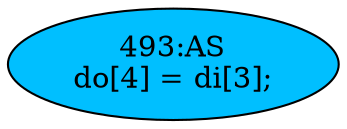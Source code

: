 strict digraph "" {
	node [label="\N"];
	"493:AS"	 [ast="<pyverilog.vparser.ast.Assign object at 0x7f44f6bb6ad0>",
		def_var="['do']",
		fillcolor=deepskyblue,
		label="493:AS
do[4] = di[3];",
		statements="[]",
		style=filled,
		typ=Assign,
		use_var="['di']"];
}
